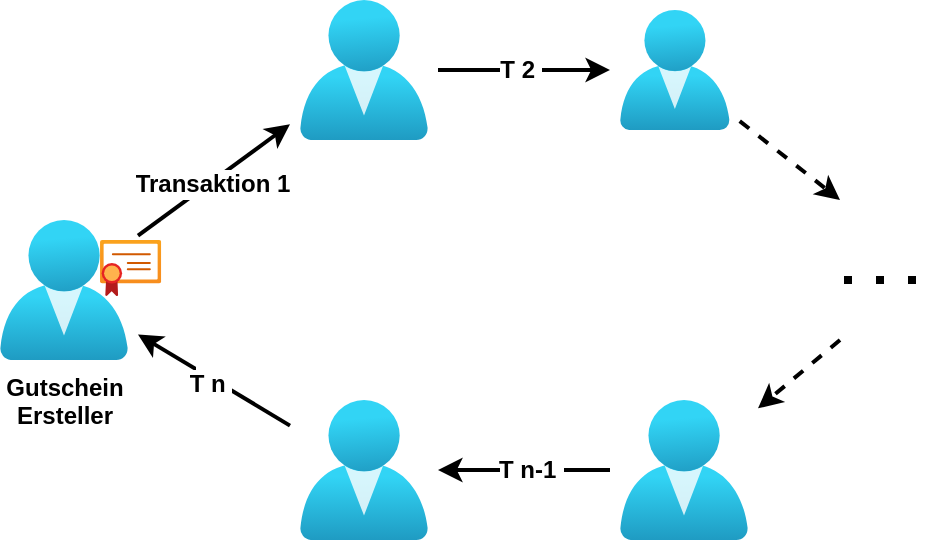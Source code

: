 <mxfile version="25.0.1">
  <diagram id="l8hXMBHkgcEJcSW0mbfh" name="Page-1">
    <mxGraphModel dx="1231" dy="832" grid="1" gridSize="10" guides="1" tooltips="1" connect="1" arrows="1" fold="1" page="1" pageScale="1" pageWidth="1169" pageHeight="827" math="0" shadow="0">
      <root>
        <mxCell id="0" />
        <mxCell id="1" parent="0" />
        <mxCell id="8--HhbSZYtI3ddgJnD71-23" style="edgeStyle=none;rounded=0;orthogonalLoop=1;jettySize=auto;html=1;sourcePerimeterSpacing=5;endArrow=classic;endFill=1;targetPerimeterSpacing=5;startArrow=none;startFill=0;strokeWidth=2;" parent="1" source="W0xqIHwrMlYqFA7ODgHm-1" target="W0xqIHwrMlYqFA7ODgHm-4" edge="1">
          <mxGeometry relative="1" as="geometry">
            <mxPoint x="501.834" y="273" as="targetPoint" />
          </mxGeometry>
        </mxCell>
        <mxCell id="W0xqIHwrMlYqFA7ODgHm-6" value="&lt;font style=&quot;font-size: 12px;&quot;&gt;&lt;b&gt;Transaktion 1&lt;/b&gt;&lt;/font&gt;" style="edgeLabel;html=1;align=center;verticalAlign=middle;resizable=0;points=[];" parent="8--HhbSZYtI3ddgJnD71-23" vertex="1" connectable="0">
          <mxGeometry x="-0.043" relative="1" as="geometry">
            <mxPoint as="offset" />
          </mxGeometry>
        </mxCell>
        <mxCell id="W0xqIHwrMlYqFA7ODgHm-1" value="&lt;b&gt;Gutschein &lt;br&gt;Ersteller&lt;/b&gt;" style="image;aspect=fixed;html=1;points=[];align=center;fontSize=12;image=img/lib/azure2/identity/Users.svg;fillOpacity=100;" parent="1" vertex="1">
          <mxGeometry x="290" y="190" width="64" height="70" as="geometry" />
        </mxCell>
        <mxCell id="W0xqIHwrMlYqFA7ODgHm-4" value="" style="image;aspect=fixed;html=1;points=[];align=center;fontSize=12;image=img/lib/azure2/identity/Users.svg;fillOpacity=100;" parent="1" vertex="1">
          <mxGeometry x="440" y="80" width="64" height="70" as="geometry" />
        </mxCell>
        <mxCell id="W0xqIHwrMlYqFA7ODgHm-7" value="" style="image;aspect=fixed;html=1;points=[];align=center;fontSize=12;image=img/lib/azure2/identity/Users.svg;fillOpacity=100;" parent="1" vertex="1">
          <mxGeometry x="600" y="85" width="54.86" height="60" as="geometry" />
        </mxCell>
        <mxCell id="W0xqIHwrMlYqFA7ODgHm-11" style="edgeStyle=none;rounded=0;orthogonalLoop=1;jettySize=auto;html=1;sourcePerimeterSpacing=5;endArrow=classic;endFill=1;targetPerimeterSpacing=5;startArrow=none;startFill=0;strokeWidth=2;" parent="1" source="W0xqIHwrMlYqFA7ODgHm-4" target="W0xqIHwrMlYqFA7ODgHm-7" edge="1">
          <mxGeometry relative="1" as="geometry">
            <mxPoint x="450" y="366" as="sourcePoint" />
            <mxPoint x="596" y="360" as="targetPoint" />
          </mxGeometry>
        </mxCell>
        <mxCell id="W0xqIHwrMlYqFA7ODgHm-24" value="&lt;font style=&quot;font-size: 12px;&quot;&gt;&lt;b&gt;T 2&amp;nbsp;&lt;/b&gt;&lt;/font&gt;" style="edgeLabel;html=1;align=center;verticalAlign=middle;resizable=0;points=[];" parent="W0xqIHwrMlYqFA7ODgHm-11" vertex="1" connectable="0">
          <mxGeometry x="-0.042" relative="1" as="geometry">
            <mxPoint as="offset" />
          </mxGeometry>
        </mxCell>
        <mxCell id="W0xqIHwrMlYqFA7ODgHm-13" value="" style="image;aspect=fixed;html=1;points=[];align=center;fontSize=12;image=img/lib/azure2/identity/Users.svg;fillOpacity=100;" parent="1" vertex="1">
          <mxGeometry x="440" y="280" width="64" height="70" as="geometry" />
        </mxCell>
        <mxCell id="W0xqIHwrMlYqFA7ODgHm-14" style="edgeStyle=none;rounded=0;orthogonalLoop=1;jettySize=auto;html=1;sourcePerimeterSpacing=5;endArrow=classic;endFill=1;targetPerimeterSpacing=5;startArrow=none;startFill=0;strokeWidth=2;" parent="1" source="W0xqIHwrMlYqFA7ODgHm-13" target="W0xqIHwrMlYqFA7ODgHm-1" edge="1">
          <mxGeometry relative="1" as="geometry">
            <mxPoint x="579" y="241" as="sourcePoint" />
            <mxPoint x="340" y="300" as="targetPoint" />
          </mxGeometry>
        </mxCell>
        <mxCell id="W0xqIHwrMlYqFA7ODgHm-19" value="Tn" style="edgeLabel;html=1;align=center;verticalAlign=middle;resizable=0;points=[];" parent="W0xqIHwrMlYqFA7ODgHm-14" vertex="1" connectable="0">
          <mxGeometry x="0.07" y="1" relative="1" as="geometry">
            <mxPoint as="offset" />
          </mxGeometry>
        </mxCell>
        <mxCell id="W0xqIHwrMlYqFA7ODgHm-25" value="&lt;font style=&quot;font-size: 12px;&quot;&gt;&lt;b&gt;T n&amp;nbsp;&lt;/b&gt;&lt;/font&gt;" style="edgeLabel;html=1;align=center;verticalAlign=middle;resizable=0;points=[];" parent="W0xqIHwrMlYqFA7ODgHm-14" vertex="1" connectable="0">
          <mxGeometry x="0.015" y="3" relative="1" as="geometry">
            <mxPoint as="offset" />
          </mxGeometry>
        </mxCell>
        <mxCell id="W0xqIHwrMlYqFA7ODgHm-15" value="" style="image;aspect=fixed;html=1;points=[];align=center;fontSize=12;image=img/lib/azure2/identity/Users.svg;fillOpacity=100;" parent="1" vertex="1">
          <mxGeometry x="600" y="280" width="64" height="70" as="geometry" />
        </mxCell>
        <mxCell id="W0xqIHwrMlYqFA7ODgHm-16" style="edgeStyle=none;rounded=0;orthogonalLoop=1;jettySize=auto;html=1;sourcePerimeterSpacing=5;endArrow=classic;endFill=1;targetPerimeterSpacing=5;startArrow=none;startFill=0;strokeWidth=2;" parent="1" source="W0xqIHwrMlYqFA7ODgHm-15" target="W0xqIHwrMlYqFA7ODgHm-13" edge="1">
          <mxGeometry relative="1" as="geometry">
            <mxPoint x="415" y="307" as="sourcePoint" />
            <mxPoint x="359" y="263" as="targetPoint" />
          </mxGeometry>
        </mxCell>
        <mxCell id="W0xqIHwrMlYqFA7ODgHm-26" value="&lt;font style=&quot;font-size: 12px;&quot;&gt;&lt;b&gt;T n-1&amp;nbsp;&lt;/b&gt;&lt;/font&gt;" style="edgeLabel;html=1;align=center;verticalAlign=middle;resizable=0;points=[];" parent="W0xqIHwrMlYqFA7ODgHm-16" vertex="1" connectable="0">
          <mxGeometry x="-0.07" relative="1" as="geometry">
            <mxPoint as="offset" />
          </mxGeometry>
        </mxCell>
        <mxCell id="W0xqIHwrMlYqFA7ODgHm-18" style="edgeStyle=none;rounded=0;orthogonalLoop=1;jettySize=auto;html=1;sourcePerimeterSpacing=5;endArrow=classic;endFill=1;targetPerimeterSpacing=5;startArrow=none;startFill=0;dashed=1;strokeWidth=2;" parent="1" source="W0xqIHwrMlYqFA7ODgHm-7" edge="1">
          <mxGeometry relative="1" as="geometry">
            <mxPoint x="740" y="190" as="sourcePoint" />
            <mxPoint x="710" y="180" as="targetPoint" />
          </mxGeometry>
        </mxCell>
        <mxCell id="W0xqIHwrMlYqFA7ODgHm-21" style="edgeStyle=none;rounded=0;orthogonalLoop=1;jettySize=auto;html=1;sourcePerimeterSpacing=5;endArrow=classic;endFill=1;targetPerimeterSpacing=5;startArrow=none;startFill=0;dashed=1;strokeWidth=2;" parent="1" target="W0xqIHwrMlYqFA7ODgHm-15" edge="1">
          <mxGeometry relative="1" as="geometry">
            <mxPoint x="710" y="250" as="sourcePoint" />
            <mxPoint x="826" y="288" as="targetPoint" />
          </mxGeometry>
        </mxCell>
        <mxCell id="W0xqIHwrMlYqFA7ODgHm-33" value="" style="image;aspect=fixed;html=1;points=[];align=center;fontSize=12;image=img/lib/azure2/app_services/App_Service_Certificates.svg;" parent="1" vertex="1">
          <mxGeometry x="340" y="200" width="30.63" height="28" as="geometry" />
        </mxCell>
        <mxCell id="C_KelY3m-qhcL6_bKnI8-1" value="" style="endArrow=none;dashed=1;html=1;dashPattern=1 3;strokeWidth=4;rounded=0;" parent="1" edge="1">
          <mxGeometry width="50" height="50" relative="1" as="geometry">
            <mxPoint x="712" y="220" as="sourcePoint" />
            <mxPoint x="752" y="220" as="targetPoint" />
          </mxGeometry>
        </mxCell>
      </root>
    </mxGraphModel>
  </diagram>
</mxfile>
